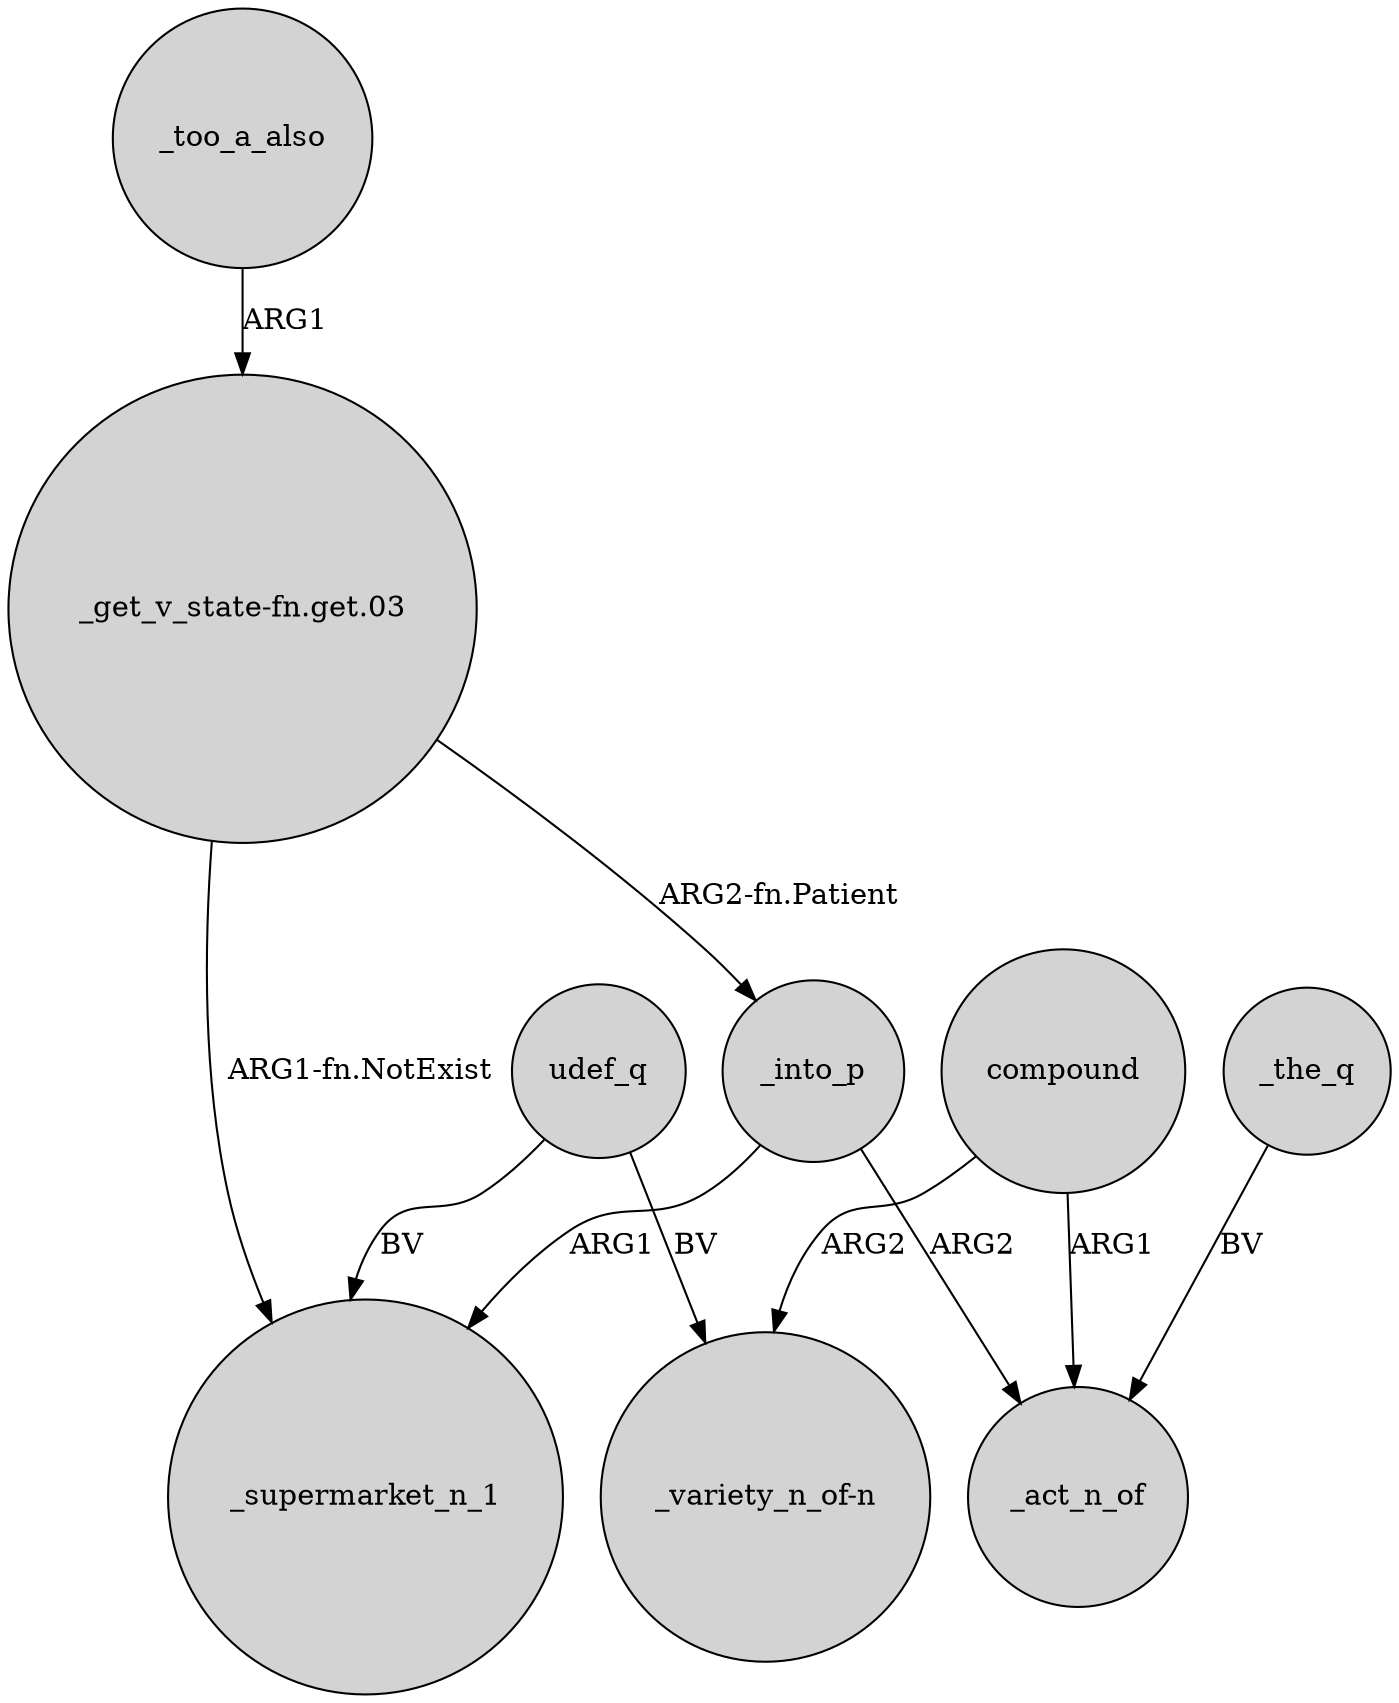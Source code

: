 digraph {
	node [shape=circle style=filled]
	"_get_v_state-fn.get.03" -> _into_p [label="ARG2-fn.Patient"]
	"_get_v_state-fn.get.03" -> _supermarket_n_1 [label="ARG1-fn.NotExist"]
	_too_a_also -> "_get_v_state-fn.get.03" [label=ARG1]
	_the_q -> _act_n_of [label=BV]
	udef_q -> _supermarket_n_1 [label=BV]
	compound -> "_variety_n_of-n" [label=ARG2]
	_into_p -> _supermarket_n_1 [label=ARG1]
	compound -> _act_n_of [label=ARG1]
	udef_q -> "_variety_n_of-n" [label=BV]
	_into_p -> _act_n_of [label=ARG2]
}
